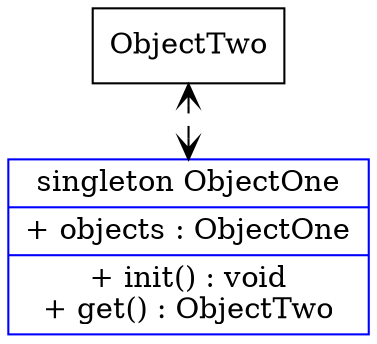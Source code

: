 digraph uml{rankdir=BT;splines=ortho;concentrate=true;node[shape = box];ObjectOne[color=blue,shape = "record",label=<{singleton ObjectOne|+ objects : ObjectOne<br/>|+ init() : void<br/>+ get() : ObjectTwo<br/>}>];ObjectOne->ObjectTwo [arrowhead="vee",style="dashed"];ObjectTwo->ObjectOne [arrowhead="vee",style="dashed"];}